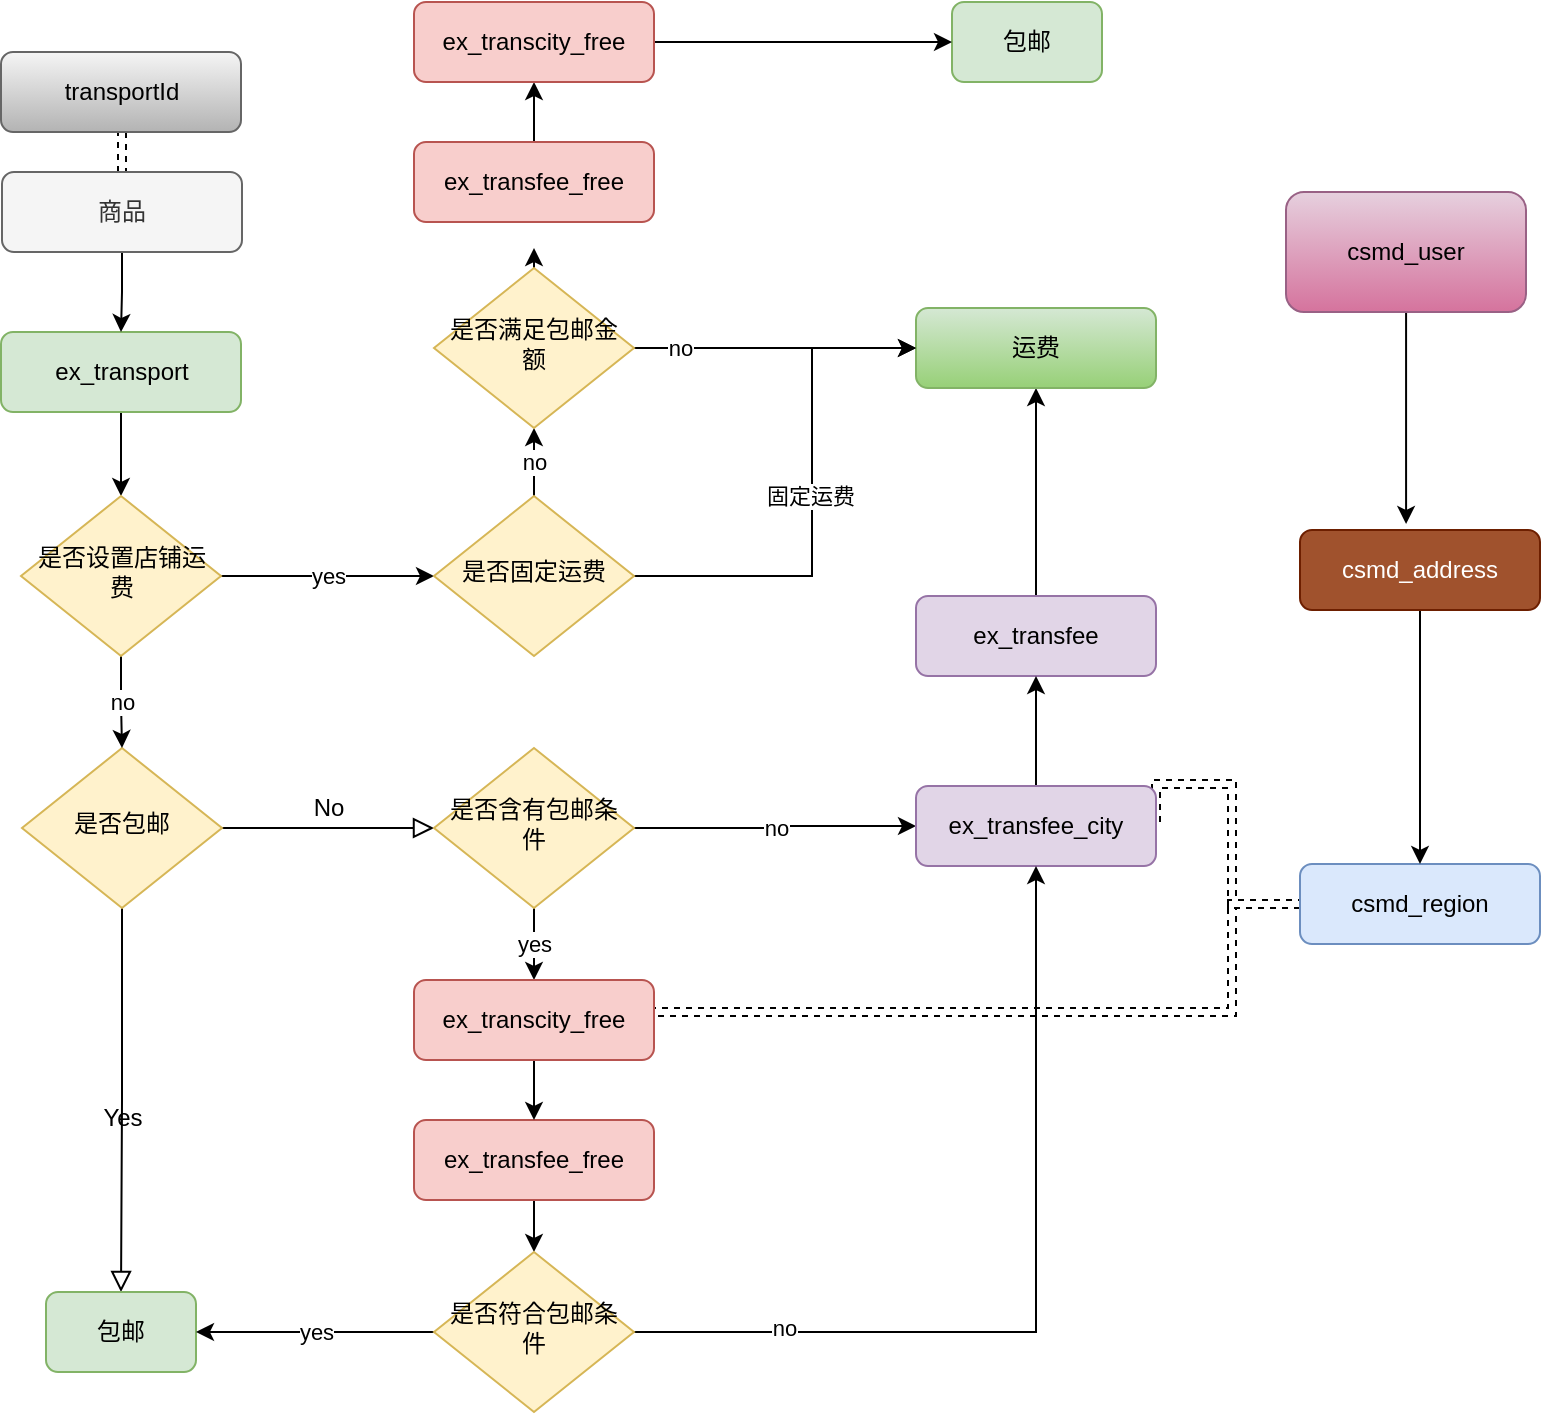 <mxfile version="13.6.2" type="github" pages="2">
  <diagram id="C5RBs43oDa-KdzZeNtuy" name="运费模样">
    <mxGraphModel dx="1422" dy="713" grid="1" gridSize="10" guides="1" tooltips="1" connect="1" arrows="1" fold="1" page="1" pageScale="1" pageWidth="1169" pageHeight="1654" math="0" shadow="0">
      <root>
        <mxCell id="WIyWlLk6GJQsqaUBKTNV-0" />
        <mxCell id="WIyWlLk6GJQsqaUBKTNV-1" parent="WIyWlLk6GJQsqaUBKTNV-0" />
        <mxCell id="stCx9TEKh2jNsoe4EKCQ-95" style="edgeStyle=orthogonalEdgeStyle;rounded=0;orthogonalLoop=1;jettySize=auto;html=1;exitX=0.5;exitY=1;exitDx=0;exitDy=0;entryX=0.5;entryY=0;entryDx=0;entryDy=0;" parent="WIyWlLk6GJQsqaUBKTNV-1" source="WIyWlLk6GJQsqaUBKTNV-3" target="stCx9TEKh2jNsoe4EKCQ-87" edge="1">
          <mxGeometry relative="1" as="geometry" />
        </mxCell>
        <mxCell id="WIyWlLk6GJQsqaUBKTNV-3" value="ex_transport" style="rounded=1;whiteSpace=wrap;html=1;fontSize=12;glass=0;strokeWidth=1;shadow=0;fillColor=#d5e8d4;strokeColor=#82b366;" parent="WIyWlLk6GJQsqaUBKTNV-1" vertex="1">
          <mxGeometry x="184.5" y="195" width="120" height="40" as="geometry" />
        </mxCell>
        <mxCell id="WIyWlLk6GJQsqaUBKTNV-4" value="Yes" style="rounded=0;html=1;jettySize=auto;orthogonalLoop=1;fontSize=12;endArrow=block;endFill=0;endSize=8;strokeWidth=1;shadow=0;labelBackgroundColor=none;edgeStyle=orthogonalEdgeStyle;entryX=0.5;entryY=0;entryDx=0;entryDy=0;" parent="WIyWlLk6GJQsqaUBKTNV-1" source="WIyWlLk6GJQsqaUBKTNV-6" target="WIyWlLk6GJQsqaUBKTNV-11" edge="1">
          <mxGeometry x="0.091" relative="1" as="geometry">
            <mxPoint as="offset" />
            <mxPoint x="245" y="465" as="targetPoint" />
          </mxGeometry>
        </mxCell>
        <mxCell id="WIyWlLk6GJQsqaUBKTNV-5" value="No" style="edgeStyle=orthogonalEdgeStyle;rounded=0;html=1;jettySize=auto;orthogonalLoop=1;fontSize=12;endArrow=block;endFill=0;endSize=8;strokeWidth=1;shadow=0;labelBackgroundColor=none;entryX=0;entryY=0.5;entryDx=0;entryDy=0;" parent="WIyWlLk6GJQsqaUBKTNV-1" source="WIyWlLk6GJQsqaUBKTNV-6" target="WIyWlLk6GJQsqaUBKTNV-10" edge="1">
          <mxGeometry y="10" relative="1" as="geometry">
            <mxPoint as="offset" />
            <mxPoint x="325" y="431" as="targetPoint" />
          </mxGeometry>
        </mxCell>
        <mxCell id="WIyWlLk6GJQsqaUBKTNV-6" value="是否包邮" style="rhombus;whiteSpace=wrap;html=1;shadow=0;fontFamily=Helvetica;fontSize=12;align=center;strokeWidth=1;spacing=6;spacingTop=-4;fillColor=#fff2cc;strokeColor=#d6b656;" parent="WIyWlLk6GJQsqaUBKTNV-1" vertex="1">
          <mxGeometry x="195" y="403" width="100" height="80" as="geometry" />
        </mxCell>
        <mxCell id="stCx9TEKh2jNsoe4EKCQ-55" style="edgeStyle=orthogonalEdgeStyle;rounded=0;orthogonalLoop=1;jettySize=auto;html=1;exitX=0.5;exitY=0;exitDx=0;exitDy=0;entryX=0.5;entryY=1;entryDx=0;entryDy=0;" parent="WIyWlLk6GJQsqaUBKTNV-1" source="WIyWlLk6GJQsqaUBKTNV-7" target="_SuiIOecB2PzD5mhdVLb-4" edge="1">
          <mxGeometry relative="1" as="geometry" />
        </mxCell>
        <mxCell id="WIyWlLk6GJQsqaUBKTNV-7" value="ex_transfee" style="rounded=1;whiteSpace=wrap;html=1;fontSize=12;glass=0;strokeWidth=1;shadow=0;fillColor=#e1d5e7;strokeColor=#9673a6;" parent="WIyWlLk6GJQsqaUBKTNV-1" vertex="1">
          <mxGeometry x="642" y="327" width="120" height="40" as="geometry" />
        </mxCell>
        <mxCell id="_SuiIOecB2PzD5mhdVLb-4" value="&lt;p&gt;运费&lt;/p&gt;" style="rounded=1;whiteSpace=wrap;html=1;fontSize=12;glass=0;strokeWidth=1;shadow=0;gradientColor=#97d077;fillColor=#d5e8d4;strokeColor=#82b366;" parent="WIyWlLk6GJQsqaUBKTNV-1" vertex="1">
          <mxGeometry x="642" y="183" width="120" height="40" as="geometry" />
        </mxCell>
        <mxCell id="stCx9TEKh2jNsoe4EKCQ-7" value="no" style="edgeStyle=orthogonalEdgeStyle;rounded=0;orthogonalLoop=1;jettySize=auto;html=1;exitX=1;exitY=0.5;exitDx=0;exitDy=0;entryX=0;entryY=0.5;entryDx=0;entryDy=0;" parent="WIyWlLk6GJQsqaUBKTNV-1" source="WIyWlLk6GJQsqaUBKTNV-10" target="_SuiIOecB2PzD5mhdVLb-20" edge="1">
          <mxGeometry relative="1" as="geometry" />
        </mxCell>
        <mxCell id="stCx9TEKh2jNsoe4EKCQ-68" value="yes" style="edgeStyle=orthogonalEdgeStyle;rounded=0;orthogonalLoop=1;jettySize=auto;html=1;exitX=0.5;exitY=1;exitDx=0;exitDy=0;entryX=0.5;entryY=0;entryDx=0;entryDy=0;" parent="WIyWlLk6GJQsqaUBKTNV-1" source="WIyWlLk6GJQsqaUBKTNV-10" target="_SuiIOecB2PzD5mhdVLb-21" edge="1">
          <mxGeometry relative="1" as="geometry" />
        </mxCell>
        <mxCell id="WIyWlLk6GJQsqaUBKTNV-10" value="是否含有包邮条件" style="rhombus;whiteSpace=wrap;html=1;shadow=0;fontFamily=Helvetica;fontSize=12;align=center;strokeWidth=1;spacing=6;spacingTop=-4;fillColor=#fff2cc;strokeColor=#d6b656;" parent="WIyWlLk6GJQsqaUBKTNV-1" vertex="1">
          <mxGeometry x="401" y="403" width="100" height="80" as="geometry" />
        </mxCell>
        <mxCell id="WIyWlLk6GJQsqaUBKTNV-11" value="包邮" style="rounded=1;whiteSpace=wrap;html=1;fontSize=12;glass=0;strokeWidth=1;shadow=0;fillColor=#d5e8d4;strokeColor=#82b366;" parent="WIyWlLk6GJQsqaUBKTNV-1" vertex="1">
          <mxGeometry x="207" y="675" width="75" height="40" as="geometry" />
        </mxCell>
        <mxCell id="stCx9TEKh2jNsoe4EKCQ-70" style="edgeStyle=orthogonalEdgeStyle;rounded=0;orthogonalLoop=1;jettySize=auto;html=1;exitX=0.5;exitY=1;exitDx=0;exitDy=0;entryX=0.5;entryY=0;entryDx=0;entryDy=0;" parent="WIyWlLk6GJQsqaUBKTNV-1" source="WIyWlLk6GJQsqaUBKTNV-12" target="stCx9TEKh2jNsoe4EKCQ-60" edge="1">
          <mxGeometry relative="1" as="geometry" />
        </mxCell>
        <mxCell id="WIyWlLk6GJQsqaUBKTNV-12" value="ex_transfee_free" style="rounded=1;whiteSpace=wrap;html=1;fontSize=12;glass=0;strokeWidth=1;shadow=0;fillColor=#f8cecc;strokeColor=#b85450;" parent="WIyWlLk6GJQsqaUBKTNV-1" vertex="1">
          <mxGeometry x="391" y="589" width="120" height="40" as="geometry" />
        </mxCell>
        <mxCell id="_SuiIOecB2PzD5mhdVLb-3" value="" style="edgeStyle=orthogonalEdgeStyle;rounded=0;orthogonalLoop=1;jettySize=auto;html=1;fontSize=12;shape=link;dashed=1;" parent="WIyWlLk6GJQsqaUBKTNV-1" source="_SuiIOecB2PzD5mhdVLb-0" target="_SuiIOecB2PzD5mhdVLb-2" edge="1">
          <mxGeometry relative="1" as="geometry" />
        </mxCell>
        <mxCell id="stCx9TEKh2jNsoe4EKCQ-94" style="edgeStyle=orthogonalEdgeStyle;rounded=0;orthogonalLoop=1;jettySize=auto;html=1;exitX=0.5;exitY=1;exitDx=0;exitDy=0;" parent="WIyWlLk6GJQsqaUBKTNV-1" source="_SuiIOecB2PzD5mhdVLb-0" target="WIyWlLk6GJQsqaUBKTNV-3" edge="1">
          <mxGeometry relative="1" as="geometry" />
        </mxCell>
        <mxCell id="_SuiIOecB2PzD5mhdVLb-0" value="商品" style="rounded=1;whiteSpace=wrap;html=1;fontSize=12;glass=0;strokeWidth=1;shadow=0;fillColor=#f5f5f5;strokeColor=#666666;fontColor=#333333;" parent="WIyWlLk6GJQsqaUBKTNV-1" vertex="1">
          <mxGeometry x="185" y="115" width="120" height="40" as="geometry" />
        </mxCell>
        <mxCell id="_SuiIOecB2PzD5mhdVLb-2" value="transportId" style="rounded=1;whiteSpace=wrap;html=1;fontSize=12;glass=0;strokeWidth=1;shadow=0;gradientColor=#b3b3b3;fillColor=#f5f5f5;strokeColor=#666666;" parent="WIyWlLk6GJQsqaUBKTNV-1" vertex="1">
          <mxGeometry x="184.5" y="55" width="120" height="40" as="geometry" />
        </mxCell>
        <mxCell id="_SuiIOecB2PzD5mhdVLb-9" style="edgeStyle=orthogonalEdgeStyle;rounded=0;orthogonalLoop=1;jettySize=auto;html=1;entryX=1;entryY=0.5;entryDx=0;entryDy=0;fontSize=12;dashed=1;shape=link;" parent="WIyWlLk6GJQsqaUBKTNV-1" source="_SuiIOecB2PzD5mhdVLb-8" target="_SuiIOecB2PzD5mhdVLb-20" edge="1">
          <mxGeometry relative="1" as="geometry">
            <mxPoint x="762" y="421" as="targetPoint" />
            <Array as="points">
              <mxPoint x="800" y="481" />
              <mxPoint x="800" y="421" />
            </Array>
          </mxGeometry>
        </mxCell>
        <mxCell id="stCx9TEKh2jNsoe4EKCQ-81" style="edgeStyle=orthogonalEdgeStyle;shape=link;rounded=0;orthogonalLoop=1;jettySize=auto;html=1;exitX=0;exitY=0.5;exitDx=0;exitDy=0;entryX=1;entryY=0.5;entryDx=0;entryDy=0;dashed=1;" parent="WIyWlLk6GJQsqaUBKTNV-1" source="_SuiIOecB2PzD5mhdVLb-8" target="_SuiIOecB2PzD5mhdVLb-21" edge="1">
          <mxGeometry relative="1" as="geometry">
            <Array as="points">
              <mxPoint x="800" y="481" />
              <mxPoint x="800" y="535" />
            </Array>
          </mxGeometry>
        </mxCell>
        <mxCell id="_SuiIOecB2PzD5mhdVLb-8" value="csmd_region" style="rounded=1;whiteSpace=wrap;html=1;fontSize=12;glass=0;strokeWidth=1;shadow=0;fillColor=#dae8fc;strokeColor=#6c8ebf;" parent="WIyWlLk6GJQsqaUBKTNV-1" vertex="1">
          <mxGeometry x="834" y="461" width="120" height="40" as="geometry" />
        </mxCell>
        <mxCell id="stCx9TEKh2jNsoe4EKCQ-85" style="edgeStyle=orthogonalEdgeStyle;rounded=0;orthogonalLoop=1;jettySize=auto;html=1;exitX=0.5;exitY=0;exitDx=0;exitDy=0;entryX=0.5;entryY=1;entryDx=0;entryDy=0;" parent="WIyWlLk6GJQsqaUBKTNV-1" source="_SuiIOecB2PzD5mhdVLb-20" target="WIyWlLk6GJQsqaUBKTNV-7" edge="1">
          <mxGeometry relative="1" as="geometry" />
        </mxCell>
        <mxCell id="_SuiIOecB2PzD5mhdVLb-20" value="ex_transfee_city" style="rounded=1;whiteSpace=wrap;html=1;fontSize=12;glass=0;strokeWidth=1;shadow=0;fillColor=#e1d5e7;strokeColor=#9673a6;" parent="WIyWlLk6GJQsqaUBKTNV-1" vertex="1">
          <mxGeometry x="642" y="422" width="120" height="40" as="geometry" />
        </mxCell>
        <mxCell id="stCx9TEKh2jNsoe4EKCQ-69" style="edgeStyle=orthogonalEdgeStyle;rounded=0;orthogonalLoop=1;jettySize=auto;html=1;exitX=0.5;exitY=1;exitDx=0;exitDy=0;entryX=0.5;entryY=0;entryDx=0;entryDy=0;" parent="WIyWlLk6GJQsqaUBKTNV-1" source="_SuiIOecB2PzD5mhdVLb-21" target="WIyWlLk6GJQsqaUBKTNV-12" edge="1">
          <mxGeometry relative="1" as="geometry" />
        </mxCell>
        <mxCell id="_SuiIOecB2PzD5mhdVLb-21" value="ex_transcity_free" style="rounded=1;whiteSpace=wrap;html=1;fontSize=12;glass=0;strokeWidth=1;shadow=0;fillColor=#f8cecc;strokeColor=#b85450;" parent="WIyWlLk6GJQsqaUBKTNV-1" vertex="1">
          <mxGeometry x="391" y="519" width="120" height="40" as="geometry" />
        </mxCell>
        <mxCell id="stCx9TEKh2jNsoe4EKCQ-46" style="edgeStyle=orthogonalEdgeStyle;rounded=0;orthogonalLoop=1;jettySize=auto;html=1;exitX=0.5;exitY=1;exitDx=0;exitDy=0;" parent="WIyWlLk6GJQsqaUBKTNV-1" source="_SuiIOecB2PzD5mhdVLb-24" target="_SuiIOecB2PzD5mhdVLb-8" edge="1">
          <mxGeometry relative="1" as="geometry" />
        </mxCell>
        <mxCell id="_SuiIOecB2PzD5mhdVLb-24" value="csmd_address" style="rounded=1;whiteSpace=wrap;html=1;fontSize=12;glass=0;strokeWidth=1;shadow=0;fillColor=#a0522d;strokeColor=#6D1F00;fontColor=#ffffff;" parent="WIyWlLk6GJQsqaUBKTNV-1" vertex="1">
          <mxGeometry x="834" y="294" width="120" height="40" as="geometry" />
        </mxCell>
        <mxCell id="_SuiIOecB2PzD5mhdVLb-28" style="edgeStyle=orthogonalEdgeStyle;rounded=0;orthogonalLoop=1;jettySize=auto;html=1;entryX=0.442;entryY=-0.075;entryDx=0;entryDy=0;entryPerimeter=0;fontSize=12;" parent="WIyWlLk6GJQsqaUBKTNV-1" source="_SuiIOecB2PzD5mhdVLb-27" target="_SuiIOecB2PzD5mhdVLb-24" edge="1">
          <mxGeometry relative="1" as="geometry" />
        </mxCell>
        <mxCell id="_SuiIOecB2PzD5mhdVLb-27" value="csmd_user" style="rounded=1;whiteSpace=wrap;html=1;gradientColor=#d5739d;fillColor=#e6d0de;strokeColor=#996185;fontSize=12;" parent="WIyWlLk6GJQsqaUBKTNV-1" vertex="1">
          <mxGeometry x="827" y="125" width="120" height="60" as="geometry" />
        </mxCell>
        <mxCell id="_SuiIOecB2PzD5mhdVLb-16" value="yes" style="text;html=1;align=center;verticalAlign=middle;resizable=0;points=[];autosize=1;fontSize=12;" parent="WIyWlLk6GJQsqaUBKTNV-1" vertex="1">
          <mxGeometry x="461" y="685" width="30" height="20" as="geometry" />
        </mxCell>
        <mxCell id="stCx9TEKh2jNsoe4EKCQ-72" value="yes" style="edgeStyle=orthogonalEdgeStyle;rounded=0;orthogonalLoop=1;jettySize=auto;html=1;exitX=0;exitY=0.5;exitDx=0;exitDy=0;entryX=1;entryY=0.5;entryDx=0;entryDy=0;" parent="WIyWlLk6GJQsqaUBKTNV-1" source="stCx9TEKh2jNsoe4EKCQ-60" target="WIyWlLk6GJQsqaUBKTNV-11" edge="1">
          <mxGeometry relative="1" as="geometry" />
        </mxCell>
        <mxCell id="stCx9TEKh2jNsoe4EKCQ-83" style="edgeStyle=orthogonalEdgeStyle;rounded=0;orthogonalLoop=1;jettySize=auto;html=1;exitX=1;exitY=0.5;exitDx=0;exitDy=0;entryX=0.5;entryY=1;entryDx=0;entryDy=0;" parent="WIyWlLk6GJQsqaUBKTNV-1" source="stCx9TEKh2jNsoe4EKCQ-60" target="_SuiIOecB2PzD5mhdVLb-20" edge="1">
          <mxGeometry relative="1" as="geometry" />
        </mxCell>
        <mxCell id="stCx9TEKh2jNsoe4EKCQ-84" value="no" style="edgeLabel;html=1;align=center;verticalAlign=middle;resizable=0;points=[];" parent="stCx9TEKh2jNsoe4EKCQ-83" vertex="1" connectable="0">
          <mxGeometry x="-0.654" y="2" relative="1" as="geometry">
            <mxPoint as="offset" />
          </mxGeometry>
        </mxCell>
        <mxCell id="stCx9TEKh2jNsoe4EKCQ-60" value="是否符合包邮条件" style="rhombus;whiteSpace=wrap;html=1;shadow=0;fontFamily=Helvetica;fontSize=12;align=center;strokeWidth=1;spacing=6;spacingTop=-4;fillColor=#fff2cc;strokeColor=#d6b656;" parent="WIyWlLk6GJQsqaUBKTNV-1" vertex="1">
          <mxGeometry x="401" y="655" width="100" height="80" as="geometry" />
        </mxCell>
        <mxCell id="stCx9TEKh2jNsoe4EKCQ-96" value="no" style="edgeStyle=orthogonalEdgeStyle;rounded=0;orthogonalLoop=1;jettySize=auto;html=1;exitX=0.5;exitY=1;exitDx=0;exitDy=0;entryX=0.5;entryY=0;entryDx=0;entryDy=0;" parent="WIyWlLk6GJQsqaUBKTNV-1" source="stCx9TEKh2jNsoe4EKCQ-87" target="WIyWlLk6GJQsqaUBKTNV-6" edge="1">
          <mxGeometry relative="1" as="geometry" />
        </mxCell>
        <mxCell id="stCx9TEKh2jNsoe4EKCQ-122" value="yes" style="edgeStyle=orthogonalEdgeStyle;rounded=0;orthogonalLoop=1;jettySize=auto;html=1;exitX=1;exitY=0.5;exitDx=0;exitDy=0;" parent="WIyWlLk6GJQsqaUBKTNV-1" source="stCx9TEKh2jNsoe4EKCQ-87" target="stCx9TEKh2jNsoe4EKCQ-98" edge="1">
          <mxGeometry relative="1" as="geometry" />
        </mxCell>
        <mxCell id="stCx9TEKh2jNsoe4EKCQ-87" value="是否设置店铺运费" style="rhombus;whiteSpace=wrap;html=1;shadow=0;fontFamily=Helvetica;fontSize=12;align=center;strokeWidth=1;spacing=6;spacingTop=-4;fillColor=#fff2cc;strokeColor=#d6b656;" parent="WIyWlLk6GJQsqaUBKTNV-1" vertex="1">
          <mxGeometry x="194.5" y="277" width="100" height="80" as="geometry" />
        </mxCell>
        <mxCell id="stCx9TEKh2jNsoe4EKCQ-103" style="edgeStyle=orthogonalEdgeStyle;rounded=0;orthogonalLoop=1;jettySize=auto;html=1;exitX=1;exitY=0.5;exitDx=0;exitDy=0;entryX=0;entryY=0.5;entryDx=0;entryDy=0;" parent="WIyWlLk6GJQsqaUBKTNV-1" source="stCx9TEKh2jNsoe4EKCQ-98" target="_SuiIOecB2PzD5mhdVLb-4" edge="1">
          <mxGeometry relative="1" as="geometry">
            <mxPoint x="407" y="258" as="sourcePoint" />
            <Array as="points">
              <mxPoint x="590" y="317" />
              <mxPoint x="590" y="203" />
            </Array>
          </mxGeometry>
        </mxCell>
        <mxCell id="stCx9TEKh2jNsoe4EKCQ-104" value="固定运费" style="edgeLabel;html=1;align=center;verticalAlign=middle;resizable=0;points=[];" parent="stCx9TEKh2jNsoe4EKCQ-103" vertex="1" connectable="0">
          <mxGeometry x="0.01" y="1" relative="1" as="geometry">
            <mxPoint as="offset" />
          </mxGeometry>
        </mxCell>
        <mxCell id="stCx9TEKh2jNsoe4EKCQ-108" value="no" style="edgeStyle=orthogonalEdgeStyle;rounded=0;orthogonalLoop=1;jettySize=auto;html=1;exitX=0.5;exitY=0;exitDx=0;exitDy=0;entryX=0.5;entryY=1;entryDx=0;entryDy=0;" parent="WIyWlLk6GJQsqaUBKTNV-1" source="stCx9TEKh2jNsoe4EKCQ-98" target="stCx9TEKh2jNsoe4EKCQ-106" edge="1">
          <mxGeometry relative="1" as="geometry">
            <Array as="points">
              <mxPoint x="451" y="257" />
              <mxPoint x="451" y="257" />
            </Array>
          </mxGeometry>
        </mxCell>
        <mxCell id="stCx9TEKh2jNsoe4EKCQ-98" value="是否固定运费" style="rhombus;whiteSpace=wrap;html=1;shadow=0;fontFamily=Helvetica;fontSize=12;align=center;strokeWidth=1;spacing=6;spacingTop=-4;fillColor=#fff2cc;strokeColor=#d6b656;" parent="WIyWlLk6GJQsqaUBKTNV-1" vertex="1">
          <mxGeometry x="401" y="277" width="100" height="80" as="geometry" />
        </mxCell>
        <mxCell id="stCx9TEKh2jNsoe4EKCQ-109" value="no" style="edgeStyle=orthogonalEdgeStyle;rounded=0;orthogonalLoop=1;jettySize=auto;html=1;exitX=1;exitY=0.5;exitDx=0;exitDy=0;entryX=0;entryY=0.5;entryDx=0;entryDy=0;" parent="WIyWlLk6GJQsqaUBKTNV-1" source="stCx9TEKh2jNsoe4EKCQ-106" target="_SuiIOecB2PzD5mhdVLb-4" edge="1">
          <mxGeometry x="-0.672" relative="1" as="geometry">
            <mxPoint x="540" y="258" as="sourcePoint" />
            <mxPoint as="offset" />
          </mxGeometry>
        </mxCell>
        <mxCell id="stCx9TEKh2jNsoe4EKCQ-119" style="edgeStyle=orthogonalEdgeStyle;rounded=0;orthogonalLoop=1;jettySize=auto;html=1;exitX=0.5;exitY=0;exitDx=0;exitDy=0;entryX=0.5;entryY=1;entryDx=0;entryDy=0;" parent="WIyWlLk6GJQsqaUBKTNV-1" source="stCx9TEKh2jNsoe4EKCQ-106" edge="1">
          <mxGeometry relative="1" as="geometry">
            <mxPoint x="451" y="153" as="targetPoint" />
          </mxGeometry>
        </mxCell>
        <mxCell id="stCx9TEKh2jNsoe4EKCQ-106" value="是否满足包邮金额" style="rhombus;whiteSpace=wrap;html=1;shadow=0;fontFamily=Helvetica;fontSize=12;align=center;strokeWidth=1;spacing=6;spacingTop=-4;fillColor=#fff2cc;strokeColor=#d6b656;" parent="WIyWlLk6GJQsqaUBKTNV-1" vertex="1">
          <mxGeometry x="401" y="163" width="100" height="80" as="geometry" />
        </mxCell>
        <mxCell id="stCx9TEKh2jNsoe4EKCQ-111" value="包邮" style="rounded=1;whiteSpace=wrap;html=1;fontSize=12;glass=0;strokeWidth=1;shadow=0;fillColor=#d5e8d4;strokeColor=#82b366;" parent="WIyWlLk6GJQsqaUBKTNV-1" vertex="1">
          <mxGeometry x="660" y="30" width="75" height="40" as="geometry" />
        </mxCell>
        <mxCell id="stCx9TEKh2jNsoe4EKCQ-120" style="edgeStyle=orthogonalEdgeStyle;rounded=0;orthogonalLoop=1;jettySize=auto;html=1;exitX=0.5;exitY=0;exitDx=0;exitDy=0;entryX=0.5;entryY=1;entryDx=0;entryDy=0;" parent="WIyWlLk6GJQsqaUBKTNV-1" source="stCx9TEKh2jNsoe4EKCQ-116" target="stCx9TEKh2jNsoe4EKCQ-118" edge="1">
          <mxGeometry relative="1" as="geometry" />
        </mxCell>
        <mxCell id="stCx9TEKh2jNsoe4EKCQ-116" value="ex_transfee_free" style="rounded=1;whiteSpace=wrap;html=1;fontSize=12;glass=0;strokeWidth=1;shadow=0;fillColor=#f8cecc;strokeColor=#b85450;" parent="WIyWlLk6GJQsqaUBKTNV-1" vertex="1">
          <mxGeometry x="391" y="100" width="120" height="40" as="geometry" />
        </mxCell>
        <mxCell id="stCx9TEKh2jNsoe4EKCQ-121" style="edgeStyle=orthogonalEdgeStyle;rounded=0;orthogonalLoop=1;jettySize=auto;html=1;exitX=1;exitY=0.5;exitDx=0;exitDy=0;entryX=0;entryY=0.5;entryDx=0;entryDy=0;" parent="WIyWlLk6GJQsqaUBKTNV-1" source="stCx9TEKh2jNsoe4EKCQ-118" target="stCx9TEKh2jNsoe4EKCQ-111" edge="1">
          <mxGeometry relative="1" as="geometry" />
        </mxCell>
        <mxCell id="stCx9TEKh2jNsoe4EKCQ-118" value="ex_transcity_free" style="rounded=1;whiteSpace=wrap;html=1;fontSize=12;glass=0;strokeWidth=1;shadow=0;fillColor=#f8cecc;strokeColor=#b85450;" parent="WIyWlLk6GJQsqaUBKTNV-1" vertex="1">
          <mxGeometry x="391" y="30" width="120" height="40" as="geometry" />
        </mxCell>
      </root>
    </mxGraphModel>
  </diagram>
  <diagram id="4VCAa04i9LpqxK9unjZ2" name="Page-2">
    <mxGraphModel dx="1072" dy="792" grid="1" gridSize="10" guides="1" tooltips="1" connect="1" arrows="1" fold="1" page="1" pageScale="1" pageWidth="827" pageHeight="1169" math="0" shadow="0">
      <root>
        <mxCell id="AL0m4tZPE71rC8lOXm3i-0" />
        <mxCell id="AL0m4tZPE71rC8lOXm3i-1" parent="AL0m4tZPE71rC8lOXm3i-0" />
      </root>
    </mxGraphModel>
  </diagram>
</mxfile>
